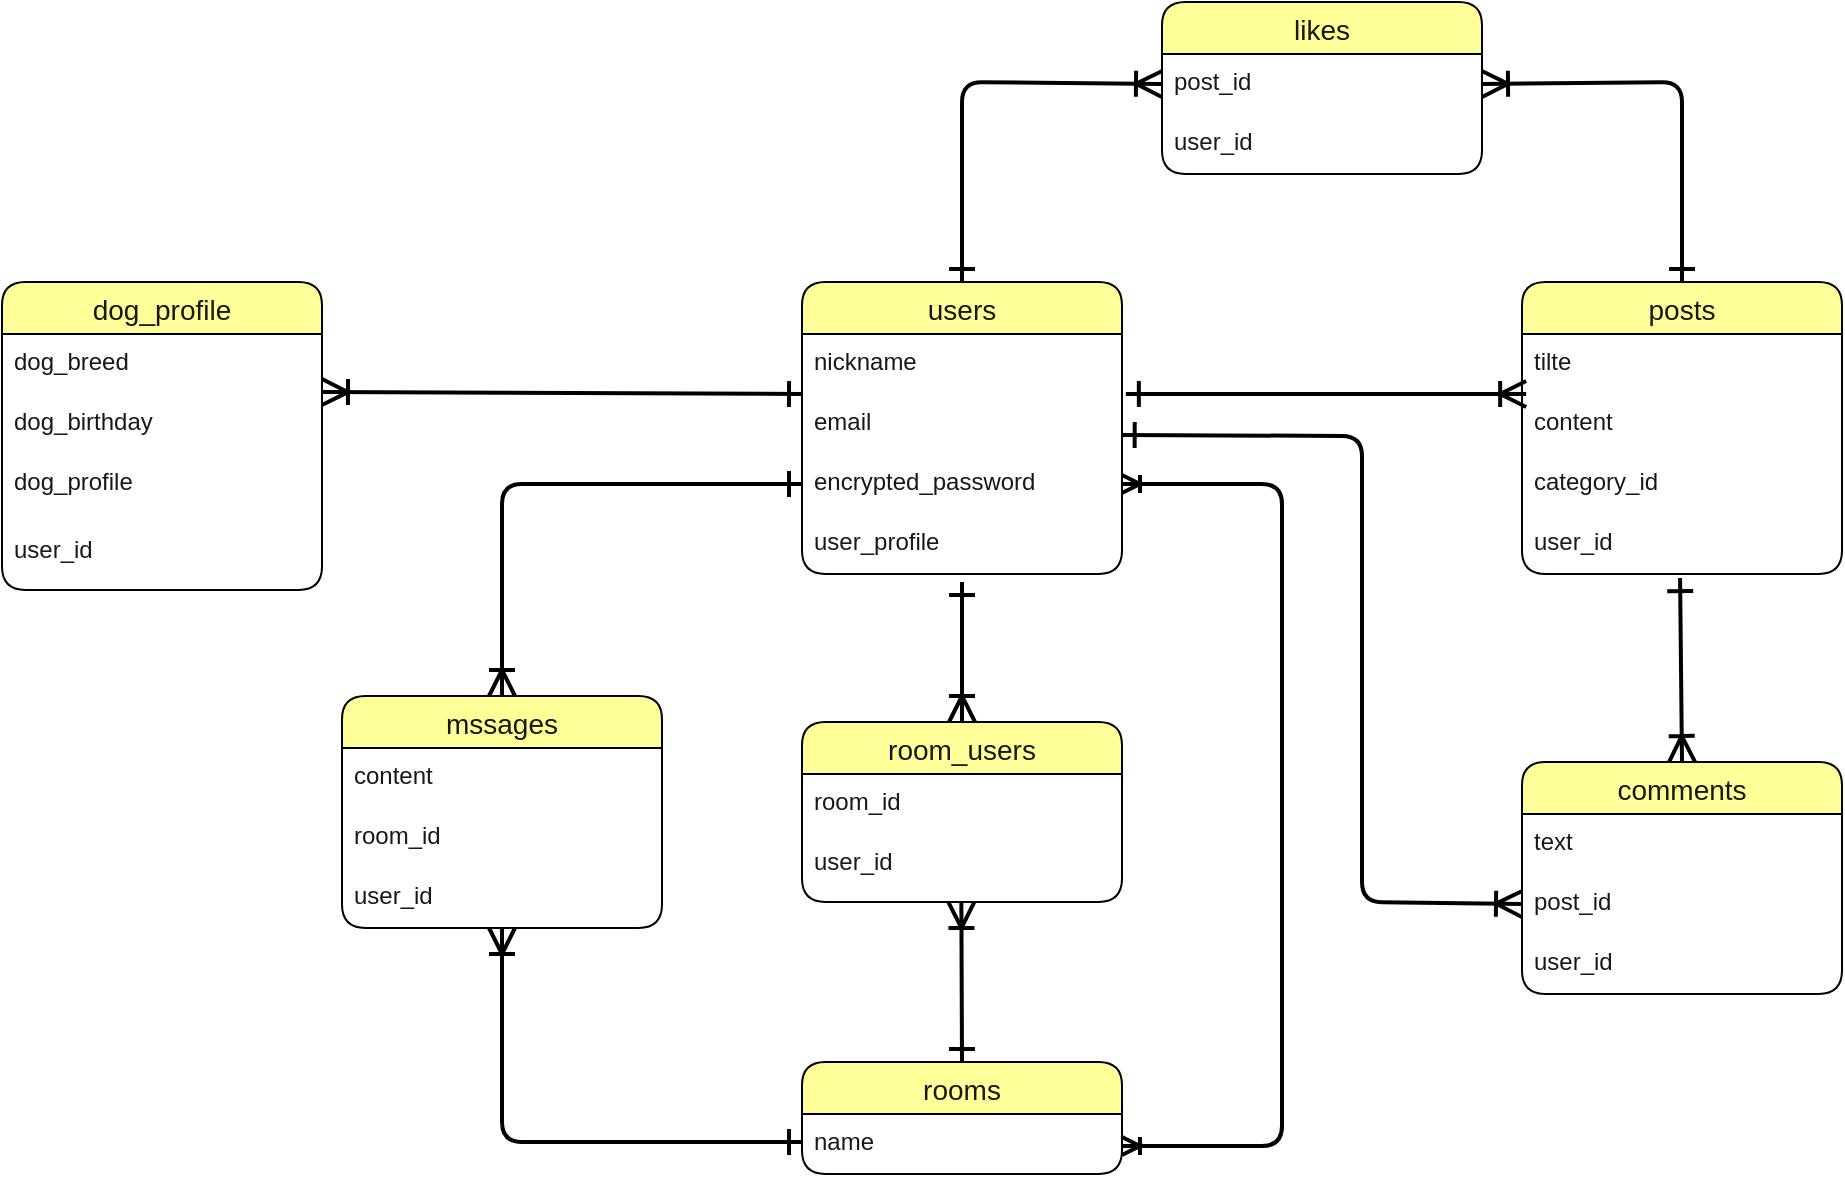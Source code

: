 <mxfile>
    <diagram id="78QDU4euJapSD1326i99" name="ページ1">
        <mxGraphModel dx="1576" dy="576" grid="1" gridSize="10" guides="1" tooltips="1" connect="1" arrows="1" fold="1" page="1" pageScale="1" pageWidth="827" pageHeight="1169" background="#FFFFFF" math="0" shadow="0">
            <root>
                <mxCell id="0"/>
                <mxCell id="1" parent="0"/>
                <mxCell id="2" value="posts" style="swimlane;fontStyle=0;childLayout=stackLayout;horizontal=1;startSize=26;horizontalStack=0;resizeParent=1;resizeParentMax=0;resizeLast=0;collapsible=1;marginBottom=0;align=center;fontSize=14;rounded=1;fontColor=#000000;labelBackgroundColor=none;textOpacity=90;labelBorderColor=none;fillColor=#FFFF99;" parent="1" vertex="1">
                    <mxGeometry x="480" y="280" width="160" height="146" as="geometry"/>
                </mxCell>
                <mxCell id="3" value="tilte" style="text;strokeColor=none;fillColor=none;spacingLeft=4;spacingRight=4;overflow=hidden;rotatable=0;points=[[0,0.5],[1,0.5]];portConstraint=eastwest;fontSize=12;rounded=1;fontColor=#000000;labelBackgroundColor=none;textOpacity=90;labelBorderColor=none;" parent="2" vertex="1">
                    <mxGeometry y="26" width="160" height="30" as="geometry"/>
                </mxCell>
                <mxCell id="4" value="content" style="text;strokeColor=none;fillColor=none;spacingLeft=4;spacingRight=4;overflow=hidden;rotatable=0;points=[[0,0.5],[1,0.5]];portConstraint=eastwest;fontSize=12;rounded=1;fontColor=#000000;labelBackgroundColor=none;textOpacity=90;labelBorderColor=none;" parent="2" vertex="1">
                    <mxGeometry y="56" width="160" height="30" as="geometry"/>
                </mxCell>
                <mxCell id="5" value="category_id" style="text;strokeColor=none;fillColor=none;spacingLeft=4;spacingRight=4;overflow=hidden;rotatable=0;points=[[0,0.5],[1,0.5]];portConstraint=eastwest;fontSize=12;rounded=1;fontColor=#000000;labelBackgroundColor=none;textOpacity=90;labelBorderColor=none;" parent="2" vertex="1">
                    <mxGeometry y="86" width="160" height="30" as="geometry"/>
                </mxCell>
                <mxCell id="7" value="user_id" style="text;strokeColor=none;fillColor=none;spacingLeft=4;spacingRight=4;overflow=hidden;rotatable=0;points=[[0,0.5],[1,0.5]];portConstraint=eastwest;fontSize=12;rounded=1;fontColor=#000000;labelBackgroundColor=none;textOpacity=90;labelBorderColor=none;" parent="2" vertex="1">
                    <mxGeometry y="116" width="160" height="30" as="geometry"/>
                </mxCell>
                <mxCell id="8" value="users" style="swimlane;fontStyle=0;childLayout=stackLayout;horizontal=1;startSize=26;horizontalStack=0;resizeParent=1;resizeParentMax=0;resizeLast=0;collapsible=1;marginBottom=0;align=center;fontSize=14;rounded=1;fillColor=#FFFF99;fontColor=#000000;labelBackgroundColor=none;textOpacity=90;labelBorderColor=none;" parent="1" vertex="1">
                    <mxGeometry x="120" y="280" width="160" height="146" as="geometry"/>
                </mxCell>
                <mxCell id="9" value="nickname" style="text;strokeColor=none;fillColor=none;spacingLeft=4;spacingRight=4;overflow=hidden;rotatable=0;points=[[0,0.5],[1,0.5]];portConstraint=eastwest;fontSize=12;rounded=1;fontColor=#000000;labelBackgroundColor=none;textOpacity=90;labelBorderColor=none;" parent="8" vertex="1">
                    <mxGeometry y="26" width="160" height="30" as="geometry"/>
                </mxCell>
                <mxCell id="10" value="email" style="text;strokeColor=none;fillColor=none;spacingLeft=4;spacingRight=4;overflow=hidden;rotatable=0;points=[[0,0.5],[1,0.5]];portConstraint=eastwest;fontSize=12;rounded=1;fontColor=#000000;labelBackgroundColor=none;textOpacity=90;labelBorderColor=none;" parent="8" vertex="1">
                    <mxGeometry y="56" width="160" height="30" as="geometry"/>
                </mxCell>
                <mxCell id="11" value="encrypted_password" style="text;strokeColor=none;fillColor=none;spacingLeft=4;spacingRight=4;overflow=hidden;rotatable=0;points=[[0,0.5],[1,0.5]];portConstraint=eastwest;fontSize=12;rounded=1;fontColor=#000000;labelBackgroundColor=none;textOpacity=90;labelBorderColor=none;" parent="8" vertex="1">
                    <mxGeometry y="86" width="160" height="30" as="geometry"/>
                </mxCell>
                <mxCell id="12" value="user_profile" style="text;strokeColor=none;fillColor=none;spacingLeft=4;spacingRight=4;overflow=hidden;rotatable=0;points=[[0,0.5],[1,0.5]];portConstraint=eastwest;fontSize=12;rounded=1;fontColor=#000000;labelBackgroundColor=none;textOpacity=90;labelBorderColor=none;" parent="8" vertex="1">
                    <mxGeometry y="116" width="160" height="30" as="geometry"/>
                </mxCell>
                <mxCell id="17" value="rooms" style="swimlane;fontStyle=0;childLayout=stackLayout;horizontal=1;startSize=26;horizontalStack=0;resizeParent=1;resizeParentMax=0;resizeLast=0;collapsible=1;marginBottom=0;align=center;fontSize=14;rounded=1;fontColor=#000000;labelBackgroundColor=none;textOpacity=90;labelBorderColor=none;fillColor=#FFFF99;" parent="1" vertex="1">
                    <mxGeometry x="120" y="670" width="160" height="56" as="geometry"/>
                </mxCell>
                <mxCell id="18" value="name" style="text;strokeColor=none;fillColor=none;spacingLeft=4;spacingRight=4;overflow=hidden;rotatable=0;points=[[0,0.5],[1,0.5]];portConstraint=eastwest;fontSize=12;rounded=1;fontColor=#000000;labelBackgroundColor=none;textOpacity=90;labelBorderColor=none;" parent="17" vertex="1">
                    <mxGeometry y="26" width="160" height="30" as="geometry"/>
                </mxCell>
                <mxCell id="40" style="edgeStyle=none;html=1;exitX=0;exitY=0.75;exitDx=0;exitDy=0;rounded=1;fontColor=#000000;labelBackgroundColor=none;textOpacity=90;labelBorderColor=none;" parent="17" source="17" target="18" edge="1">
                    <mxGeometry relative="1" as="geometry"/>
                </mxCell>
                <mxCell id="22" value="room_users" style="swimlane;fontStyle=0;childLayout=stackLayout;horizontal=1;startSize=26;horizontalStack=0;resizeParent=1;resizeParentMax=0;resizeLast=0;collapsible=1;marginBottom=0;align=center;fontSize=14;rounded=1;fontColor=#000000;labelBackgroundColor=none;textOpacity=90;labelBorderColor=none;fillStyle=auto;swimlaneFillColor=none;fillColor=#FFFF99;" parent="1" vertex="1">
                    <mxGeometry x="120" y="500" width="160" height="90" as="geometry"/>
                </mxCell>
                <mxCell id="23" value="room_id" style="text;strokeColor=none;fillColor=none;spacingLeft=4;spacingRight=4;overflow=hidden;rotatable=0;points=[[0,0.5],[1,0.5]];portConstraint=eastwest;fontSize=12;rounded=1;fontColor=#000000;labelBackgroundColor=none;textOpacity=90;labelBorderColor=none;" parent="22" vertex="1">
                    <mxGeometry y="26" width="160" height="30" as="geometry"/>
                </mxCell>
                <mxCell id="24" value="user_id" style="text;strokeColor=none;fillColor=none;spacingLeft=4;spacingRight=4;overflow=hidden;rotatable=0;points=[[0,0.5],[1,0.5]];portConstraint=eastwest;fontSize=12;rounded=1;fontColor=#000000;labelBackgroundColor=none;textOpacity=90;labelBorderColor=none;" parent="22" vertex="1">
                    <mxGeometry y="56" width="160" height="34" as="geometry"/>
                </mxCell>
                <mxCell id="27" value="mssages" style="swimlane;fontStyle=0;childLayout=stackLayout;horizontal=1;startSize=26;horizontalStack=0;resizeParent=1;resizeParentMax=0;resizeLast=0;collapsible=1;marginBottom=0;align=center;fontSize=14;rounded=1;fontColor=#000000;labelBackgroundColor=none;textOpacity=90;labelBorderColor=none;fillColor=#FFFF99;" parent="1" vertex="1">
                    <mxGeometry x="-110" y="487" width="160" height="116" as="geometry"/>
                </mxCell>
                <mxCell id="28" value="content" style="text;strokeColor=none;fillColor=none;spacingLeft=4;spacingRight=4;overflow=hidden;rotatable=0;points=[[0,0.5],[1,0.5]];portConstraint=eastwest;fontSize=12;rounded=1;fontColor=#000000;labelBackgroundColor=none;textOpacity=90;labelBorderColor=none;" parent="27" vertex="1">
                    <mxGeometry y="26" width="160" height="30" as="geometry"/>
                </mxCell>
                <mxCell id="29" value="room_id" style="text;strokeColor=none;fillColor=none;spacingLeft=4;spacingRight=4;overflow=hidden;rotatable=0;points=[[0,0.5],[1,0.5]];portConstraint=eastwest;fontSize=12;rounded=1;fontColor=#000000;labelBackgroundColor=none;textOpacity=90;labelBorderColor=none;" parent="27" vertex="1">
                    <mxGeometry y="56" width="160" height="30" as="geometry"/>
                </mxCell>
                <mxCell id="30" value="user_id" style="text;strokeColor=none;fillColor=none;spacingLeft=4;spacingRight=4;overflow=hidden;rotatable=0;points=[[0,0.5],[1,0.5]];portConstraint=eastwest;fontSize=12;rounded=1;fontColor=#000000;labelBackgroundColor=none;textOpacity=90;labelBorderColor=none;" parent="27" vertex="1">
                    <mxGeometry y="86" width="160" height="30" as="geometry"/>
                </mxCell>
                <mxCell id="32" value="" style="fontSize=12;html=1;endArrow=ERoneToMany;entryX=0.013;entryY=0;entryDx=0;entryDy=0;exitX=1.012;exitY=0;exitDx=0;exitDy=0;startArrow=ERone;startFill=0;strokeWidth=2;endSize=10;startSize=10;exitPerimeter=0;entryPerimeter=0;rounded=1;fontColor=#000000;labelBackgroundColor=none;textOpacity=90;labelBorderColor=none;" parent="1" source="10" target="4" edge="1">
                    <mxGeometry width="100" height="100" relative="1" as="geometry">
                        <mxPoint x="360" y="480" as="sourcePoint"/>
                        <mxPoint x="460" y="380" as="targetPoint"/>
                    </mxGeometry>
                </mxCell>
                <mxCell id="33" value="" style="fontSize=12;html=1;endArrow=ERoneToMany;entryX=0.5;entryY=0;entryDx=0;entryDy=0;startArrow=ERone;startFill=0;strokeWidth=2;endSize=10;startSize=10;rounded=1;fontColor=#000000;labelBackgroundColor=none;textOpacity=90;labelBorderColor=none;" parent="1" target="22" edge="1">
                    <mxGeometry width="100" height="100" relative="1" as="geometry">
                        <mxPoint x="200" y="430" as="sourcePoint"/>
                        <mxPoint x="450" y="580" as="targetPoint"/>
                    </mxGeometry>
                </mxCell>
                <mxCell id="34" value="" style="fontSize=12;html=1;endArrow=ERoneToMany;entryX=0.498;entryY=1;entryDx=0;entryDy=0;exitX=0.5;exitY=0;exitDx=0;exitDy=0;startArrow=ERone;startFill=0;strokeWidth=2;endSize=10;startSize=10;entryPerimeter=0;rounded=1;fontColor=#000000;labelBackgroundColor=none;textOpacity=90;labelBorderColor=none;" parent="1" source="17" target="24" edge="1">
                    <mxGeometry width="100" height="100" relative="1" as="geometry">
                        <mxPoint x="300" y="401" as="sourcePoint"/>
                        <mxPoint x="500" y="401" as="targetPoint"/>
                    </mxGeometry>
                </mxCell>
                <mxCell id="35" value="" style="edgeStyle=orthogonalEdgeStyle;fontSize=12;html=1;endArrow=ERoneToMany;startArrow=ERoneToMany;strokeWidth=2;entryX=1;entryY=0.5;entryDx=0;entryDy=0;rounded=1;fontColor=#000000;labelBackgroundColor=none;textOpacity=90;labelBorderColor=none;" parent="1" target="11" edge="1">
                    <mxGeometry width="100" height="100" relative="1" as="geometry">
                        <mxPoint x="280" y="712" as="sourcePoint"/>
                        <mxPoint x="100" y="460" as="targetPoint"/>
                        <Array as="points">
                            <mxPoint x="360" y="712"/>
                            <mxPoint x="360" y="381"/>
                        </Array>
                    </mxGeometry>
                </mxCell>
                <mxCell id="36" value="" style="fontSize=12;html=1;endArrow=ERoneToMany;entryX=0.5;entryY=0;entryDx=0;entryDy=0;startArrow=ERone;startFill=0;strokeWidth=2;endSize=10;startSize=10;edgeStyle=orthogonalEdgeStyle;rounded=1;fontColor=#000000;labelBackgroundColor=none;textOpacity=90;labelBorderColor=none;" parent="1" target="27" edge="1">
                    <mxGeometry width="100" height="100" relative="1" as="geometry">
                        <mxPoint x="120" y="381" as="sourcePoint"/>
                        <mxPoint x="490" y="391" as="targetPoint"/>
                        <Array as="points">
                            <mxPoint x="-30" y="381"/>
                        </Array>
                    </mxGeometry>
                </mxCell>
                <mxCell id="37" value="" style="fontSize=12;html=1;endArrow=ERoneToMany;entryX=0.5;entryY=1;entryDx=0;entryDy=0;startArrow=ERone;startFill=0;strokeWidth=2;endSize=10;startSize=10;edgeStyle=orthogonalEdgeStyle;rounded=1;fontColor=#000000;labelBackgroundColor=none;textOpacity=90;labelBorderColor=none;" parent="1" source="18" target="27" edge="1">
                    <mxGeometry width="100" height="100" relative="1" as="geometry">
                        <mxPoint x="240" y="760" as="sourcePoint"/>
                        <mxPoint x="500" y="401" as="targetPoint"/>
                        <Array as="points">
                            <mxPoint x="-30" y="710"/>
                        </Array>
                    </mxGeometry>
                </mxCell>
                <mxCell id="41" value="dog_profile" style="swimlane;fontStyle=0;childLayout=stackLayout;horizontal=1;startSize=26;horizontalStack=0;resizeParent=1;resizeParentMax=0;resizeLast=0;collapsible=1;marginBottom=0;align=center;fontSize=14;rounded=1;fontColor=#000000;labelBackgroundColor=none;textOpacity=90;labelBorderColor=none;fillColor=#FFFF99;" parent="1" vertex="1">
                    <mxGeometry x="-280" y="280" width="160" height="154" as="geometry"/>
                </mxCell>
                <mxCell id="38" value="dog_breed" style="text;strokeColor=none;fillColor=none;spacingLeft=4;spacingRight=4;overflow=hidden;rotatable=0;points=[[0,0.5],[1,0.5]];portConstraint=eastwest;fontSize=12;rounded=1;fontColor=#000000;labelBackgroundColor=none;textOpacity=90;labelBorderColor=none;" parent="41" vertex="1">
                    <mxGeometry y="26" width="160" height="30" as="geometry"/>
                </mxCell>
                <mxCell id="15" value="dog_birthday" style="text;strokeColor=none;fillColor=none;spacingLeft=4;spacingRight=4;overflow=hidden;rotatable=0;points=[[0,0.5],[1,0.5]];portConstraint=eastwest;fontSize=12;rounded=1;fontColor=#000000;labelBackgroundColor=none;textOpacity=90;labelBorderColor=none;" parent="41" vertex="1">
                    <mxGeometry y="56" width="160" height="30" as="geometry"/>
                </mxCell>
                <mxCell id="13" value="dog_profile" style="text;strokeColor=none;fillColor=none;spacingLeft=4;spacingRight=4;overflow=hidden;rotatable=0;points=[[0,0.5],[1,0.5]];portConstraint=eastwest;fontSize=12;rounded=1;fontColor=#000000;labelBackgroundColor=none;textOpacity=90;labelBorderColor=none;" parent="41" vertex="1">
                    <mxGeometry y="86" width="160" height="34" as="geometry"/>
                </mxCell>
                <mxCell id="45" value="user_id" style="text;strokeColor=none;fillColor=none;spacingLeft=4;spacingRight=4;overflow=hidden;rotatable=0;points=[[0,0.5],[1,0.5]];portConstraint=eastwest;fontSize=12;rounded=1;fontColor=#000000;labelBackgroundColor=none;textOpacity=90;labelBorderColor=none;" parent="41" vertex="1">
                    <mxGeometry y="120" width="160" height="34" as="geometry"/>
                </mxCell>
                <mxCell id="46" value="" style="fontSize=12;html=1;endArrow=ERoneToMany;startArrow=ERone;startFill=0;strokeWidth=2;endSize=10;startSize=10;exitX=0;exitY=0.5;exitDx=0;exitDy=0;rounded=1;fontColor=#000000;labelBackgroundColor=none;textOpacity=90;labelBorderColor=none;" parent="1" edge="1">
                    <mxGeometry width="100" height="100" relative="1" as="geometry">
                        <mxPoint x="120" y="336" as="sourcePoint"/>
                        <mxPoint x="-120" y="335" as="targetPoint"/>
                    </mxGeometry>
                </mxCell>
                <mxCell id="48" value="comments" style="swimlane;fontStyle=0;childLayout=stackLayout;horizontal=1;startSize=26;horizontalStack=0;resizeParent=1;resizeParentMax=0;resizeLast=0;collapsible=1;marginBottom=0;align=center;fontSize=14;rounded=1;fontColor=#000000;labelBackgroundColor=none;textOpacity=90;labelBorderColor=none;fillColor=#FFFF99;" parent="1" vertex="1">
                    <mxGeometry x="480" y="520" width="160" height="116" as="geometry"/>
                </mxCell>
                <mxCell id="49" value="text" style="text;strokeColor=none;fillColor=none;spacingLeft=4;spacingRight=4;overflow=hidden;rotatable=0;points=[[0,0.5],[1,0.5]];portConstraint=eastwest;fontSize=12;rounded=1;fontColor=#000000;labelBackgroundColor=none;textOpacity=90;labelBorderColor=none;" parent="48" vertex="1">
                    <mxGeometry y="26" width="160" height="30" as="geometry"/>
                </mxCell>
                <mxCell id="51" value="post_id" style="text;strokeColor=none;fillColor=none;spacingLeft=4;spacingRight=4;overflow=hidden;rotatable=0;points=[[0,0.5],[1,0.5]];portConstraint=eastwest;fontSize=12;rounded=1;fontColor=#000000;labelBackgroundColor=none;textOpacity=90;labelBorderColor=none;" parent="48" vertex="1">
                    <mxGeometry y="56" width="160" height="30" as="geometry"/>
                </mxCell>
                <mxCell id="52" value="user_id" style="text;strokeColor=none;fillColor=none;spacingLeft=4;spacingRight=4;overflow=hidden;rotatable=0;points=[[0,0.5],[1,0.5]];portConstraint=eastwest;fontSize=12;rounded=1;fontColor=#000000;labelBackgroundColor=none;textOpacity=90;labelBorderColor=none;" parent="48" vertex="1">
                    <mxGeometry y="86" width="160" height="30" as="geometry"/>
                </mxCell>
                <mxCell id="53" value="" style="fontSize=12;html=1;endArrow=ERoneToMany;entryX=0;entryY=0.5;entryDx=0;entryDy=0;exitX=1.012;exitY=0;exitDx=0;exitDy=0;startArrow=ERone;startFill=0;strokeWidth=2;endSize=10;startSize=10;exitPerimeter=0;rounded=1;fontColor=#000000;labelBackgroundColor=none;textOpacity=90;labelBorderColor=none;" parent="1" target="51" edge="1">
                    <mxGeometry width="100" height="100" relative="1" as="geometry">
                        <mxPoint x="279.84" y="356.5" as="sourcePoint"/>
                        <mxPoint x="480.0" y="356.5" as="targetPoint"/>
                        <Array as="points">
                            <mxPoint x="400" y="357"/>
                            <mxPoint x="400" y="480"/>
                            <mxPoint x="400" y="590"/>
                        </Array>
                    </mxGeometry>
                </mxCell>
                <mxCell id="54" value="" style="fontSize=12;html=1;endArrow=ERoneToMany;entryX=0.5;entryY=0;entryDx=0;entryDy=0;exitX=0.494;exitY=1.067;exitDx=0;exitDy=0;startArrow=ERone;startFill=0;strokeWidth=2;endSize=10;startSize=10;exitPerimeter=0;rounded=1;fontColor=#000000;labelBackgroundColor=none;textOpacity=90;labelBorderColor=none;" parent="1" source="7" target="48" edge="1">
                    <mxGeometry width="100" height="100" relative="1" as="geometry">
                        <mxPoint x="291.92" y="346" as="sourcePoint"/>
                        <mxPoint x="492.08" y="346" as="targetPoint"/>
                    </mxGeometry>
                </mxCell>
                <mxCell id="55" value="likes" style="swimlane;fontStyle=0;childLayout=stackLayout;horizontal=1;startSize=26;horizontalStack=0;resizeParent=1;resizeParentMax=0;resizeLast=0;collapsible=1;marginBottom=0;align=center;fontSize=14;rounded=1;fontColor=#000000;labelBackgroundColor=none;textOpacity=90;labelBorderColor=none;fillColor=#FFFF99;" vertex="1" parent="1">
                    <mxGeometry x="300" y="140" width="160" height="86" as="geometry"/>
                </mxCell>
                <mxCell id="57" value="post_id" style="text;strokeColor=none;fillColor=none;spacingLeft=4;spacingRight=4;overflow=hidden;rotatable=0;points=[[0,0.5],[1,0.5]];portConstraint=eastwest;fontSize=12;rounded=1;fontColor=#000000;labelBackgroundColor=none;textOpacity=90;labelBorderColor=none;" vertex="1" parent="55">
                    <mxGeometry y="26" width="160" height="30" as="geometry"/>
                </mxCell>
                <mxCell id="58" value="user_id" style="text;strokeColor=none;fillColor=none;spacingLeft=4;spacingRight=4;overflow=hidden;rotatable=0;points=[[0,0.5],[1,0.5]];portConstraint=eastwest;fontSize=12;rounded=1;fontColor=#000000;labelBackgroundColor=none;textOpacity=90;labelBorderColor=none;" vertex="1" parent="55">
                    <mxGeometry y="56" width="160" height="30" as="geometry"/>
                </mxCell>
                <mxCell id="59" value="" style="fontSize=12;html=1;endArrow=ERoneToMany;entryX=0;entryY=0.5;entryDx=0;entryDy=0;startArrow=ERone;startFill=0;strokeWidth=2;endSize=10;startSize=10;rounded=1;fontColor=#000000;labelBackgroundColor=none;textOpacity=90;labelBorderColor=none;exitX=0.5;exitY=0;exitDx=0;exitDy=0;" edge="1" parent="1" source="8" target="57">
                    <mxGeometry width="100" height="100" relative="1" as="geometry">
                        <mxPoint x="110" y="160" as="sourcePoint"/>
                        <mxPoint x="300.08" y="160" as="targetPoint"/>
                        <Array as="points">
                            <mxPoint x="200" y="180"/>
                        </Array>
                    </mxGeometry>
                </mxCell>
                <mxCell id="60" value="" style="fontSize=12;html=1;endArrow=ERoneToMany;entryX=1;entryY=0.5;entryDx=0;entryDy=0;startArrow=ERone;startFill=0;strokeWidth=2;endSize=10;startSize=10;rounded=1;fontColor=#000000;labelBackgroundColor=none;textOpacity=90;labelBorderColor=none;exitX=0.5;exitY=0;exitDx=0;exitDy=0;" edge="1" parent="1" target="57">
                    <mxGeometry width="100" height="100" relative="1" as="geometry">
                        <mxPoint x="560" y="280" as="sourcePoint"/>
                        <mxPoint x="660" y="181" as="targetPoint"/>
                        <Array as="points">
                            <mxPoint x="560" y="180"/>
                        </Array>
                    </mxGeometry>
                </mxCell>
            </root>
        </mxGraphModel>
    </diagram>
</mxfile>